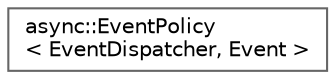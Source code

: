 digraph "Graphical Class Hierarchy"
{
 // LATEX_PDF_SIZE
  bgcolor="transparent";
  edge [fontname=Helvetica,fontsize=10,labelfontname=Helvetica,labelfontsize=10];
  node [fontname=Helvetica,fontsize=10,shape=box,height=0.2,width=0.4];
  rankdir="LR";
  Node0 [id="Node000000",label="async::EventPolicy\l\< EventDispatcher, Event \>",height=0.2,width=0.4,color="grey40", fillcolor="white", style="filled",URL="$d2/de9/classasync_1_1EventPolicy.html",tooltip=" "];
}
